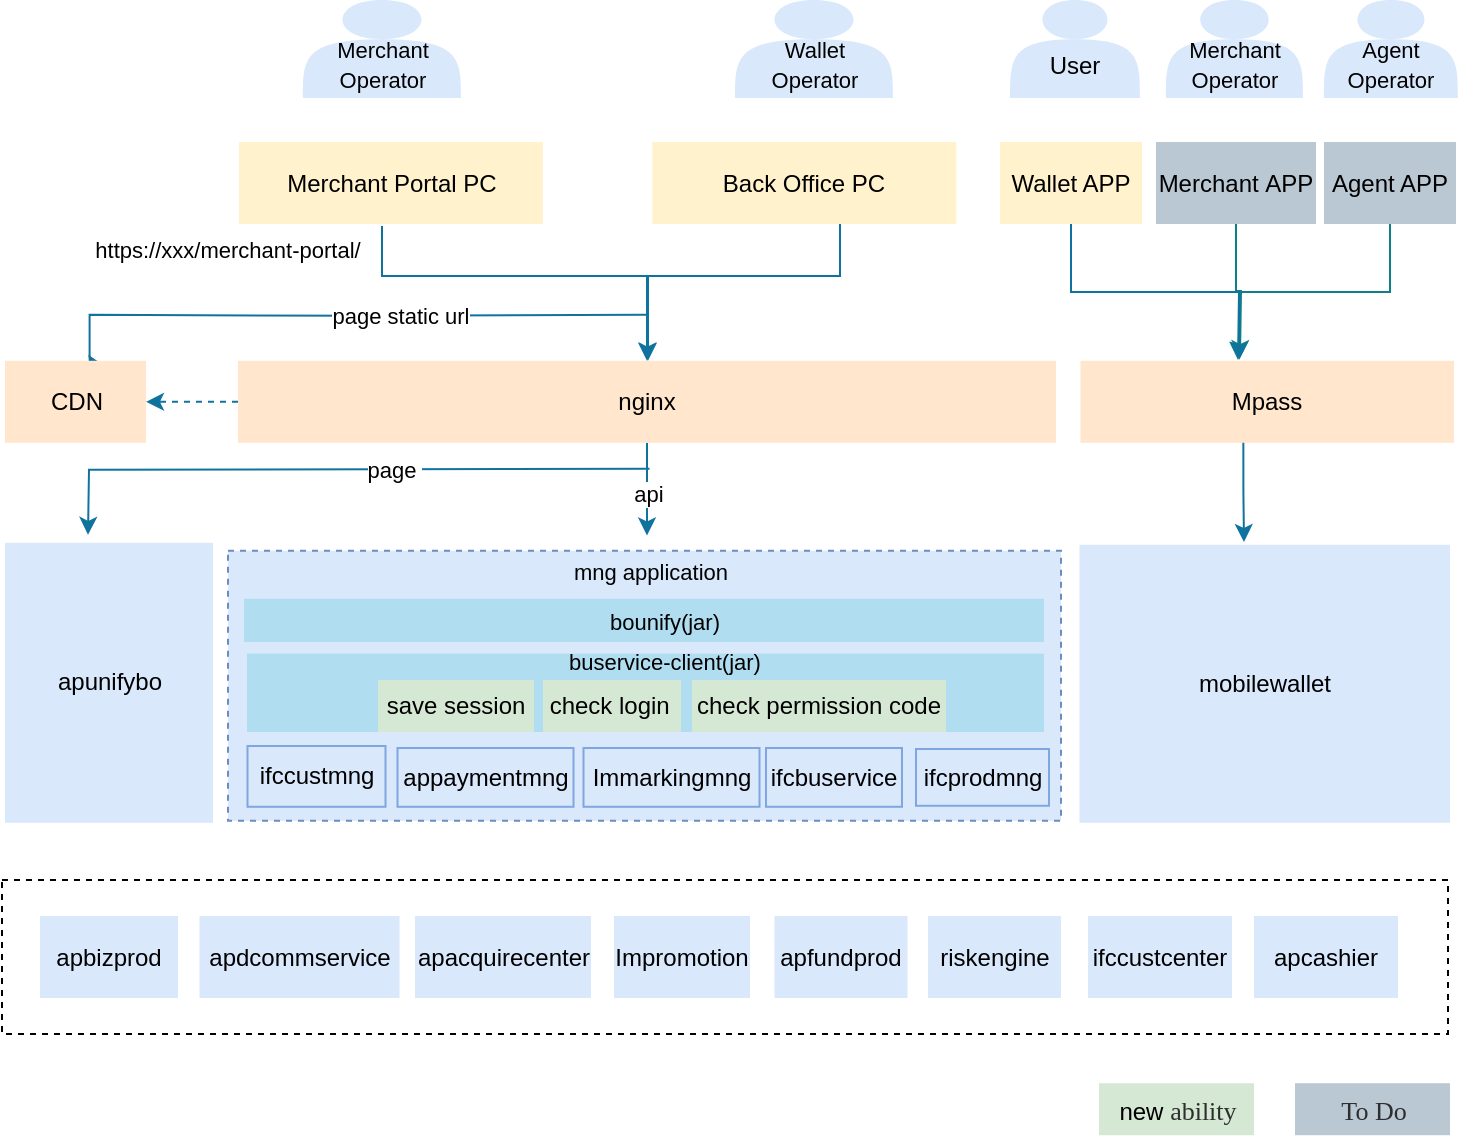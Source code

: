 <mxfile version="20.4.0" type="github">
  <diagram id="l6IjyZo5fdcpN0Skcl8L" name="架构图">
    <mxGraphModel dx="1679" dy="911" grid="0" gridSize="10" guides="1" tooltips="1" connect="1" arrows="1" fold="1" page="1" pageScale="1" pageWidth="827" pageHeight="1169" math="0" shadow="0">
      <root>
        <mxCell id="0" />
        <mxCell id="1" parent="0" />
        <mxCell id="gUw__0QMvd1f6hiJ85dU-83" value="" style="rounded=0;whiteSpace=wrap;html=1;dashed=1;fillColor=#dae8fc;strokeColor=#6c8ebf;" vertex="1" parent="1">
          <mxGeometry x="133" y="325.39" width="416.5" height="135" as="geometry" />
        </mxCell>
        <mxCell id="gUw__0QMvd1f6hiJ85dU-89" style="edgeStyle=orthogonalEdgeStyle;rounded=0;orthogonalLoop=1;jettySize=auto;html=1;fillColor=#b1ddf0;strokeColor=#10739e;" edge="1" parent="1" target="gUw__0QMvd1f6hiJ85dU-88">
          <mxGeometry relative="1" as="geometry">
            <mxPoint x="210" y="258" as="targetPoint" />
            <mxPoint x="210" y="163" as="sourcePoint" />
            <Array as="points">
              <mxPoint x="210" y="188" />
              <mxPoint x="343" y="188" />
            </Array>
          </mxGeometry>
        </mxCell>
        <mxCell id="gUw__0QMvd1f6hiJ85dU-85" style="edgeStyle=orthogonalEdgeStyle;rounded=0;orthogonalLoop=1;jettySize=auto;html=1;fillColor=#b0e3e6;strokeColor=#0e8088;" edge="1" parent="1" source="gUw__0QMvd1f6hiJ85dU-7">
          <mxGeometry relative="1" as="geometry">
            <mxPoint x="639" y="229" as="targetPoint" />
          </mxGeometry>
        </mxCell>
        <mxCell id="gUw__0QMvd1f6hiJ85dU-7" value="Merchant&amp;nbsp;APP" style="rounded=0;whiteSpace=wrap;html=1;fillColor=#bac8d3;strokeColor=none;" vertex="1" parent="1">
          <mxGeometry x="597" y="121" width="80" height="41" as="geometry" />
        </mxCell>
        <mxCell id="gUw__0QMvd1f6hiJ85dU-11" value="mobilewallet" style="rounded=0;whiteSpace=wrap;html=1;fillColor=#dae8fc;strokeColor=none;" vertex="1" parent="1">
          <mxGeometry x="558.75" y="322.39" width="185.25" height="139" as="geometry" />
        </mxCell>
        <mxCell id="gUw__0QMvd1f6hiJ85dU-144" style="edgeStyle=orthogonalEdgeStyle;rounded=0;orthogonalLoop=1;jettySize=auto;html=1;fontSize=11;fillColor=#b1ddf0;strokeColor=#10739e;exitX=0.436;exitY=0.961;exitDx=0;exitDy=0;exitPerimeter=0;" edge="1" parent="1" source="gUw__0QMvd1f6hiJ85dU-13">
          <mxGeometry relative="1" as="geometry">
            <mxPoint x="641" y="321" as="targetPoint" />
          </mxGeometry>
        </mxCell>
        <mxCell id="gUw__0QMvd1f6hiJ85dU-13" value="Mpass" style="rounded=0;whiteSpace=wrap;html=1;fillColor=#ffe6cc;strokeColor=none;" vertex="1" parent="1">
          <mxGeometry x="559.25" y="230.39" width="186.75" height="41" as="geometry" />
        </mxCell>
        <mxCell id="gUw__0QMvd1f6hiJ85dU-156" style="edgeStyle=orthogonalEdgeStyle;rounded=0;orthogonalLoop=1;jettySize=auto;html=1;fontSize=11;strokeColor=#10739e;dashed=1;fillColor=#b1ddf0;" edge="1" parent="1" source="gUw__0QMvd1f6hiJ85dU-88" target="gUw__0QMvd1f6hiJ85dU-101">
          <mxGeometry relative="1" as="geometry" />
        </mxCell>
        <mxCell id="gUw__0QMvd1f6hiJ85dU-158" style="edgeStyle=orthogonalEdgeStyle;rounded=0;orthogonalLoop=1;jettySize=auto;html=1;strokeColor=#10739e;fontSize=11;fillColor=#b1ddf0;" edge="1" parent="1" source="gUw__0QMvd1f6hiJ85dU-88">
          <mxGeometry relative="1" as="geometry">
            <mxPoint x="342.5" y="317.749" as="targetPoint" />
          </mxGeometry>
        </mxCell>
        <mxCell id="gUw__0QMvd1f6hiJ85dU-161" value="api" style="edgeLabel;html=1;align=center;verticalAlign=middle;resizable=0;points=[];fontSize=11;" vertex="1" connectable="0" parent="gUw__0QMvd1f6hiJ85dU-158">
          <mxGeometry x="0.26" relative="1" as="geometry">
            <mxPoint y="-4" as="offset" />
          </mxGeometry>
        </mxCell>
        <mxCell id="gUw__0QMvd1f6hiJ85dU-88" value="nginx" style="rounded=0;whiteSpace=wrap;html=1;fillColor=#ffe6cc;strokeColor=none;" vertex="1" parent="1">
          <mxGeometry x="138" y="230.39" width="409" height="41" as="geometry" />
        </mxCell>
        <mxCell id="gUw__0QMvd1f6hiJ85dU-90" value="ifccustmng" style="rounded=0;whiteSpace=wrap;html=1;fillColor=none;strokeColor=#7EA6E0;" vertex="1" parent="1">
          <mxGeometry x="142.75" y="423" width="69" height="30.39" as="geometry" />
        </mxCell>
        <mxCell id="gUw__0QMvd1f6hiJ85dU-91" value="appaymentmng" style="rounded=0;whiteSpace=wrap;html=1;fillColor=none;strokeColor=#7EA6E0;" vertex="1" parent="1">
          <mxGeometry x="217.75" y="424" width="88" height="29.39" as="geometry" />
        </mxCell>
        <mxCell id="gUw__0QMvd1f6hiJ85dU-94" value="Immarkingmng" style="rounded=0;whiteSpace=wrap;html=1;fillColor=none;strokeColor=#7EA6E0;" vertex="1" parent="1">
          <mxGeometry x="310.75" y="424" width="88" height="29.39" as="geometry" />
        </mxCell>
        <mxCell id="gUw__0QMvd1f6hiJ85dU-95" value="ifcbuservice" style="rounded=0;whiteSpace=wrap;html=1;fillColor=none;strokeColor=#7EA6E0;" vertex="1" parent="1">
          <mxGeometry x="402" y="424" width="68" height="29.39" as="geometry" />
        </mxCell>
        <mxCell id="gUw__0QMvd1f6hiJ85dU-97" style="edgeStyle=orthogonalEdgeStyle;rounded=0;orthogonalLoop=1;jettySize=auto;html=1;fillColor=#b1ddf0;strokeColor=#10739e;" edge="1" parent="1">
          <mxGeometry relative="1" as="geometry">
            <mxPoint x="63.25" y="227.39" as="targetPoint" />
            <mxPoint x="342" y="207.39" as="sourcePoint" />
          </mxGeometry>
        </mxCell>
        <mxCell id="gUw__0QMvd1f6hiJ85dU-103" value="page static url" style="edgeLabel;html=1;align=center;verticalAlign=middle;resizable=0;points=[];" vertex="1" connectable="0" parent="gUw__0QMvd1f6hiJ85dU-97">
          <mxGeometry x="-0.179" relative="1" as="geometry">
            <mxPoint as="offset" />
          </mxGeometry>
        </mxCell>
        <mxCell id="gUw__0QMvd1f6hiJ85dU-101" value="CDN" style="rounded=0;whiteSpace=wrap;html=1;fillColor=#ffe6cc;strokeColor=none;" vertex="1" parent="1">
          <mxGeometry x="21.5" y="230.39" width="70.5" height="41" as="geometry" />
        </mxCell>
        <mxCell id="gUw__0QMvd1f6hiJ85dU-112" value="&lt;div style=&quot;text-align: start;&quot;&gt;&lt;span style=&quot;caret-color: rgb(46, 46, 46);&quot;&gt;Merchant Portal PC&lt;/span&gt;&lt;/div&gt;" style="rounded=0;whiteSpace=wrap;html=1;fillColor=#fff2cc;strokeColor=none;" vertex="1" parent="1">
          <mxGeometry x="138.5" y="121" width="152" height="41" as="geometry" />
        </mxCell>
        <mxCell id="gUw__0QMvd1f6hiJ85dU-113" value="&lt;font style=&quot;font-size: 11px;&quot;&gt;&lt;br style=&quot;font-size: 11px;&quot;&gt;Agent&lt;br&gt;Operator&lt;/font&gt;" style="shape=actor;whiteSpace=wrap;html=1;fillColor=#dae8fc;strokeColor=none;" vertex="1" parent="1">
          <mxGeometry x="681" y="50" width="67" height="49" as="geometry" />
        </mxCell>
        <mxCell id="gUw__0QMvd1f6hiJ85dU-116" value="&lt;div style=&quot;text-align: start;&quot;&gt;&lt;span style=&quot;caret-color: rgb(46, 46, 46);&quot;&gt;apunifybo&lt;/span&gt;&lt;/div&gt;" style="rounded=0;whiteSpace=wrap;html=1;fillColor=#dae8fc;strokeColor=none;" vertex="1" parent="1">
          <mxGeometry x="21.5" y="321.39" width="104" height="140" as="geometry" />
        </mxCell>
        <mxCell id="gUw__0QMvd1f6hiJ85dU-124" value="" style="rounded=0;whiteSpace=wrap;html=1;fillColor=#b1ddf0;strokeColor=none;" vertex="1" parent="1">
          <mxGeometry x="141" y="349.39" width="400" height="21.61" as="geometry" />
        </mxCell>
        <mxCell id="gUw__0QMvd1f6hiJ85dU-125" value="mng application" style="text;html=1;strokeColor=none;fillColor=none;align=center;verticalAlign=middle;whiteSpace=wrap;rounded=0;fontSize=11;" vertex="1" parent="1">
          <mxGeometry x="279" y="321.39" width="131" height="30" as="geometry" />
        </mxCell>
        <mxCell id="gUw__0QMvd1f6hiJ85dU-128" value="ifcprodmng" style="rounded=0;whiteSpace=wrap;html=1;fillColor=none;strokeColor=#7EA6E0;" vertex="1" parent="1">
          <mxGeometry x="477" y="424.5" width="66.5" height="28.39" as="geometry" />
        </mxCell>
        <mxCell id="gUw__0QMvd1f6hiJ85dU-129" value="bounify(jar)" style="text;html=1;strokeColor=none;fillColor=none;align=center;verticalAlign=middle;whiteSpace=wrap;rounded=0;fontSize=11;" vertex="1" parent="1">
          <mxGeometry x="286" y="351.39" width="131" height="20" as="geometry" />
        </mxCell>
        <mxCell id="gUw__0QMvd1f6hiJ85dU-130" value="Agent APP" style="rounded=0;whiteSpace=wrap;html=1;fillColor=#bac8d3;strokeColor=none;" vertex="1" parent="1">
          <mxGeometry x="681" y="121" width="66" height="41" as="geometry" />
        </mxCell>
        <mxCell id="gUw__0QMvd1f6hiJ85dU-132" style="edgeStyle=orthogonalEdgeStyle;rounded=0;orthogonalLoop=1;jettySize=auto;html=1;fillColor=#b0e3e6;strokeColor=#0e8088;exitX=0.5;exitY=1;exitDx=0;exitDy=0;" edge="1" parent="1" source="gUw__0QMvd1f6hiJ85dU-130">
          <mxGeometry relative="1" as="geometry">
            <mxPoint x="564.714" y="168.5" as="sourcePoint" />
            <mxPoint x="638" y="230" as="targetPoint" />
          </mxGeometry>
        </mxCell>
        <mxCell id="gUw__0QMvd1f6hiJ85dU-133" value="&lt;font style=&quot;font-size: 11px;&quot;&gt;&lt;br style=&quot;font-size: 11px;&quot;&gt;Merchant &lt;br&gt;Operator&lt;/font&gt;" style="shape=actor;whiteSpace=wrap;html=1;fillColor=#dae8fc;strokeColor=none;" vertex="1" parent="1">
          <mxGeometry x="170.5" y="50" width="79" height="49" as="geometry" />
        </mxCell>
        <mxCell id="gUw__0QMvd1f6hiJ85dU-134" value="&lt;font style=&quot;font-size: 11px;&quot;&gt;&lt;br style=&quot;font-size: 11px;&quot;&gt;Merchant&lt;br&gt;Operator&lt;/font&gt;" style="shape=actor;whiteSpace=wrap;html=1;fillColor=#dae8fc;strokeColor=none;" vertex="1" parent="1">
          <mxGeometry x="602" y="50" width="68.5" height="49" as="geometry" />
        </mxCell>
        <mxCell id="gUw__0QMvd1f6hiJ85dU-136" value="&lt;font style=&quot;font-size: 11px;&quot;&gt;&lt;br style=&quot;font-size: 11px;&quot;&gt;Wallet&lt;br&gt;Operator&lt;/font&gt;" style="shape=actor;whiteSpace=wrap;html=1;fillColor=#dae8fc;strokeColor=none;" vertex="1" parent="1">
          <mxGeometry x="386.5" y="50" width="79" height="49" as="geometry" />
        </mxCell>
        <mxCell id="gUw__0QMvd1f6hiJ85dU-138" style="edgeStyle=orthogonalEdgeStyle;rounded=0;orthogonalLoop=1;jettySize=auto;html=1;entryX=0.5;entryY=0;entryDx=0;entryDy=0;fontSize=11;fillColor=#b1ddf0;strokeColor=#10739e;" edge="1" parent="1" source="gUw__0QMvd1f6hiJ85dU-137" target="gUw__0QMvd1f6hiJ85dU-88">
          <mxGeometry relative="1" as="geometry">
            <Array as="points">
              <mxPoint x="439" y="188" />
              <mxPoint x="343" y="188" />
            </Array>
          </mxGeometry>
        </mxCell>
        <mxCell id="gUw__0QMvd1f6hiJ85dU-137" value="&lt;div style=&quot;text-align: start;&quot;&gt;&lt;span style=&quot;caret-color: rgb(46, 46, 46);&quot;&gt;Back Office PC&lt;/span&gt;&lt;/div&gt;" style="rounded=0;whiteSpace=wrap;html=1;fillColor=#fff2cc;strokeColor=none;" vertex="1" parent="1">
          <mxGeometry x="345.16" y="121" width="152" height="41" as="geometry" />
        </mxCell>
        <mxCell id="gUw__0QMvd1f6hiJ85dU-150" value="new&amp;nbsp;&lt;span style=&quot;caret-color: rgb(46, 46, 46); color: rgb(46, 46, 46); font-family: Hei; font-size: 13px; text-align: start; text-size-adjust: auto;&quot;&gt;ability&lt;/span&gt;" style="rounded=0;whiteSpace=wrap;html=1;fillColor=#d5e8d4;strokeColor=none;" vertex="1" parent="1">
          <mxGeometry x="568.5" y="591.61" width="77.5" height="26" as="geometry" />
        </mxCell>
        <mxCell id="gUw__0QMvd1f6hiJ85dU-151" value="&lt;div style=&quot;text-align: start;&quot;&gt;&lt;span style=&quot;background-color: initial; font-size: 13px; caret-color: rgb(46, 46, 46);&quot;&gt;&lt;font face=&quot;Hei&quot; color=&quot;#2e2e2e&quot;&gt;To Do&lt;/font&gt;&lt;/span&gt;&lt;/div&gt;" style="rounded=0;whiteSpace=wrap;html=1;fillColor=#bac8d3;strokeColor=none;" vertex="1" parent="1">
          <mxGeometry x="666.5" y="591.61" width="77.5" height="26" as="geometry" />
        </mxCell>
        <mxCell id="gUw__0QMvd1f6hiJ85dU-153" value="" style="rounded=0;whiteSpace=wrap;html=1;dashed=1;fillColor=none;" vertex="1" parent="1">
          <mxGeometry x="20" y="490" width="723" height="77" as="geometry" />
        </mxCell>
        <mxCell id="gUw__0QMvd1f6hiJ85dU-159" style="edgeStyle=orthogonalEdgeStyle;rounded=0;orthogonalLoop=1;jettySize=auto;html=1;fillColor=#b1ddf0;strokeColor=#10739e;" edge="1" parent="1">
          <mxGeometry relative="1" as="geometry">
            <mxPoint x="63" y="317.39" as="targetPoint" />
            <mxPoint x="343.75" y="284.39" as="sourcePoint" />
          </mxGeometry>
        </mxCell>
        <mxCell id="gUw__0QMvd1f6hiJ85dU-160" value="page&amp;nbsp;" style="edgeLabel;html=1;align=center;verticalAlign=middle;resizable=0;points=[];" vertex="1" connectable="0" parent="gUw__0QMvd1f6hiJ85dU-159">
          <mxGeometry x="-0.179" relative="1" as="geometry">
            <mxPoint as="offset" />
          </mxGeometry>
        </mxCell>
        <mxCell id="gUw__0QMvd1f6hiJ85dU-164" value="apbizprod" style="rounded=0;whiteSpace=wrap;html=1;fillColor=#dae8fc;strokeColor=none;" vertex="1" parent="1">
          <mxGeometry x="39" y="508" width="69" height="41" as="geometry" />
        </mxCell>
        <mxCell id="gUw__0QMvd1f6hiJ85dU-165" value="apdcommservice" style="rounded=0;whiteSpace=wrap;html=1;fillColor=#dae8fc;strokeColor=none;" vertex="1" parent="1">
          <mxGeometry x="118.75" y="508" width="100" height="41" as="geometry" />
        </mxCell>
        <mxCell id="gUw__0QMvd1f6hiJ85dU-166" value="&lt;div style=&quot;text-align: left;&quot;&gt;apacquirecenter&lt;/div&gt;" style="rounded=0;whiteSpace=wrap;html=1;fillColor=#dae8fc;strokeColor=none;" vertex="1" parent="1">
          <mxGeometry x="226.5" y="508" width="88" height="41" as="geometry" />
        </mxCell>
        <mxCell id="gUw__0QMvd1f6hiJ85dU-167" value="Impromotion" style="rounded=0;whiteSpace=wrap;html=1;fillColor=#dae8fc;strokeColor=none;" vertex="1" parent="1">
          <mxGeometry x="326" y="508" width="68" height="41" as="geometry" />
        </mxCell>
        <mxCell id="gUw__0QMvd1f6hiJ85dU-168" value="apfundprod" style="rounded=0;whiteSpace=wrap;html=1;fillColor=#dae8fc;strokeColor=none;" vertex="1" parent="1">
          <mxGeometry x="406.25" y="508" width="66.5" height="41" as="geometry" />
        </mxCell>
        <mxCell id="gUw__0QMvd1f6hiJ85dU-171" value="&lt;br&gt;User" style="shape=actor;whiteSpace=wrap;html=1;fillColor=#dae8fc;strokeColor=none;" vertex="1" parent="1">
          <mxGeometry x="524" y="50" width="65" height="49" as="geometry" />
        </mxCell>
        <mxCell id="gUw__0QMvd1f6hiJ85dU-172" value="https://xxx/merchant-portal/" style="text;html=1;strokeColor=none;fillColor=none;align=center;verticalAlign=middle;whiteSpace=wrap;rounded=0;fontSize=11;" vertex="1" parent="1">
          <mxGeometry x="41" y="160" width="184" height="30" as="geometry" />
        </mxCell>
        <mxCell id="gUw__0QMvd1f6hiJ85dU-176" value="riskengine" style="rounded=0;whiteSpace=wrap;html=1;fillColor=#dae8fc;strokeColor=none;" vertex="1" parent="1">
          <mxGeometry x="483" y="508" width="66.5" height="41" as="geometry" />
        </mxCell>
        <mxCell id="gUw__0QMvd1f6hiJ85dU-178" value="" style="edgeStyle=orthogonalEdgeStyle;rounded=0;orthogonalLoop=1;jettySize=auto;html=1;strokeColor=#10739e;fontSize=11;fillColor=#b1ddf0;entryX=0.425;entryY=-0.014;entryDx=0;entryDy=0;entryPerimeter=0;" edge="1" parent="1" source="gUw__0QMvd1f6hiJ85dU-177" target="gUw__0QMvd1f6hiJ85dU-13">
          <mxGeometry relative="1" as="geometry">
            <Array as="points">
              <mxPoint x="555" y="196" />
              <mxPoint x="639" y="196" />
            </Array>
          </mxGeometry>
        </mxCell>
        <mxCell id="gUw__0QMvd1f6hiJ85dU-177" value="Wallet APP" style="rounded=0;whiteSpace=wrap;html=1;fillColor=#fff2cc;strokeColor=none;" vertex="1" parent="1">
          <mxGeometry x="519" y="121" width="71" height="41" as="geometry" />
        </mxCell>
        <mxCell id="gUw__0QMvd1f6hiJ85dU-183" value="" style="rounded=0;whiteSpace=wrap;html=1;fillColor=#b1ddf0;strokeColor=none;" vertex="1" parent="1">
          <mxGeometry x="142.5" y="376.78" width="398.5" height="39.22" as="geometry" />
        </mxCell>
        <mxCell id="gUw__0QMvd1f6hiJ85dU-179" value="ifccustcenter" style="rounded=0;whiteSpace=wrap;html=1;fillColor=#dae8fc;strokeColor=none;" vertex="1" parent="1">
          <mxGeometry x="563" y="508" width="72" height="41" as="geometry" />
        </mxCell>
        <mxCell id="gUw__0QMvd1f6hiJ85dU-180" value="apcashier" style="rounded=0;whiteSpace=wrap;html=1;fillColor=#dae8fc;strokeColor=none;" vertex="1" parent="1">
          <mxGeometry x="646" y="508" width="72" height="41" as="geometry" />
        </mxCell>
        <mxCell id="gUw__0QMvd1f6hiJ85dU-152" value="save session" style="rounded=0;whiteSpace=wrap;html=1;fillColor=#d5e8d4;strokeColor=none;" vertex="1" parent="1">
          <mxGeometry x="208" y="390" width="78" height="26" as="geometry" />
        </mxCell>
        <mxCell id="gUw__0QMvd1f6hiJ85dU-147" value="check login&amp;nbsp;" style="rounded=0;whiteSpace=wrap;html=1;fillColor=#d5e8d4;strokeColor=none;" vertex="1" parent="1">
          <mxGeometry x="290.5" y="390" width="69" height="26" as="geometry" />
        </mxCell>
        <mxCell id="gUw__0QMvd1f6hiJ85dU-149" value="check permission code" style="rounded=0;whiteSpace=wrap;html=1;fillColor=#d5e8d4;strokeColor=none;" vertex="1" parent="1">
          <mxGeometry x="365.0" y="390" width="127" height="26" as="geometry" />
        </mxCell>
        <mxCell id="gUw__0QMvd1f6hiJ85dU-184" value="buservice-client(jar)" style="text;html=1;strokeColor=none;fillColor=none;align=center;verticalAlign=middle;whiteSpace=wrap;rounded=0;fontSize=11;" vertex="1" parent="1">
          <mxGeometry x="286" y="371.39" width="131" height="20" as="geometry" />
        </mxCell>
      </root>
    </mxGraphModel>
  </diagram>
</mxfile>
